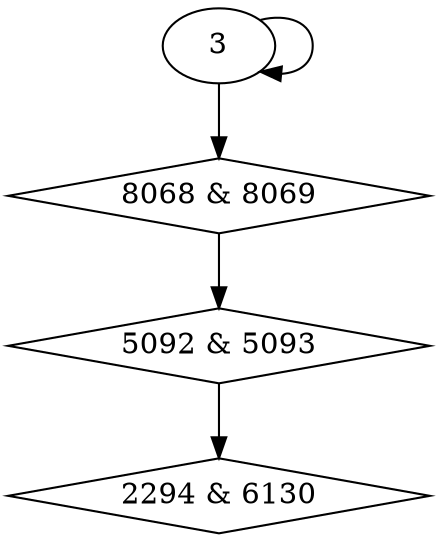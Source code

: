digraph {
0 [label = "2294 & 6130", shape = diamond];
1 [label = "5092 & 5093", shape = diamond];
2 [label = "8068 & 8069", shape = diamond];
1 -> 0;
2 -> 1;
3 -> 2;
3 -> 3;
}

